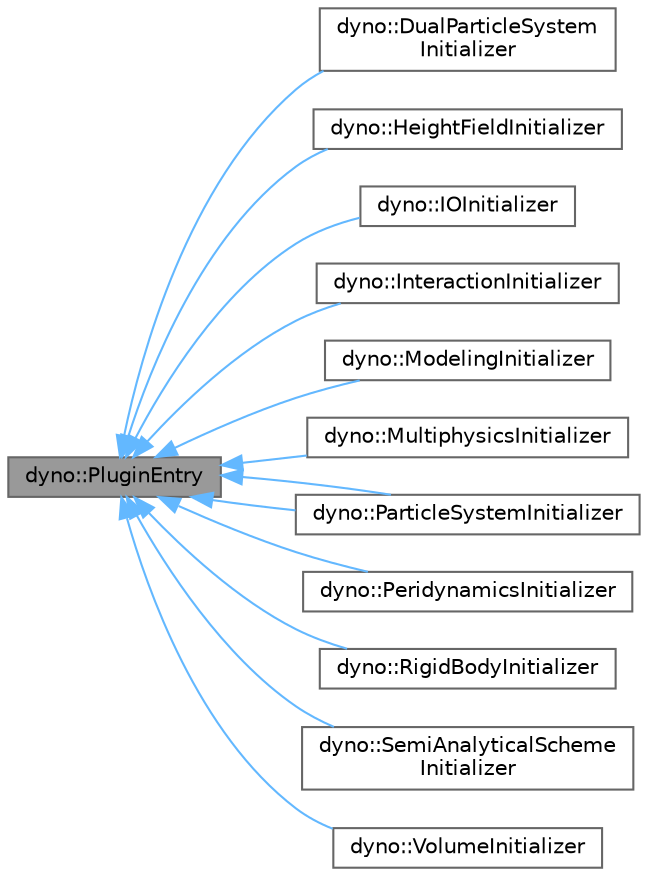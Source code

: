 digraph "dyno::PluginEntry"
{
 // LATEX_PDF_SIZE
  bgcolor="transparent";
  edge [fontname=Helvetica,fontsize=10,labelfontname=Helvetica,labelfontsize=10];
  node [fontname=Helvetica,fontsize=10,shape=box,height=0.2,width=0.4];
  rankdir="LR";
  Node1 [id="Node000001",label="dyno::PluginEntry",height=0.2,width=0.4,color="gray40", fillcolor="grey60", style="filled", fontcolor="black",tooltip=" "];
  Node1 -> Node2 [id="edge1_Node000001_Node000002",dir="back",color="steelblue1",style="solid",tooltip=" "];
  Node2 [id="Node000002",label="dyno::DualParticleSystem\lInitializer",height=0.2,width=0.4,color="gray40", fillcolor="white", style="filled",URL="$classdyno_1_1_dual_particle_system_initializer.html",tooltip=" "];
  Node1 -> Node3 [id="edge2_Node000001_Node000003",dir="back",color="steelblue1",style="solid",tooltip=" "];
  Node3 [id="Node000003",label="dyno::HeightFieldInitializer",height=0.2,width=0.4,color="gray40", fillcolor="white", style="filled",URL="$classdyno_1_1_height_field_initializer.html",tooltip=" "];
  Node1 -> Node4 [id="edge3_Node000001_Node000004",dir="back",color="steelblue1",style="solid",tooltip=" "];
  Node4 [id="Node000004",label="dyno::IOInitializer",height=0.2,width=0.4,color="gray40", fillcolor="white", style="filled",URL="$classdyno_1_1_i_o_initializer.html",tooltip=" "];
  Node1 -> Node5 [id="edge4_Node000001_Node000005",dir="back",color="steelblue1",style="solid",tooltip=" "];
  Node5 [id="Node000005",label="dyno::InteractionInitializer",height=0.2,width=0.4,color="gray40", fillcolor="white", style="filled",URL="$classdyno_1_1_interaction_initializer.html",tooltip=" "];
  Node1 -> Node6 [id="edge5_Node000001_Node000006",dir="back",color="steelblue1",style="solid",tooltip=" "];
  Node6 [id="Node000006",label="dyno::ModelingInitializer",height=0.2,width=0.4,color="gray40", fillcolor="white", style="filled",URL="$classdyno_1_1_modeling_initializer.html",tooltip=" "];
  Node1 -> Node7 [id="edge6_Node000001_Node000007",dir="back",color="steelblue1",style="solid",tooltip=" "];
  Node7 [id="Node000007",label="dyno::MultiphysicsInitializer",height=0.2,width=0.4,color="gray40", fillcolor="white", style="filled",URL="$classdyno_1_1_multiphysics_initializer.html",tooltip=" "];
  Node1 -> Node8 [id="edge7_Node000001_Node000008",dir="back",color="steelblue1",style="solid",tooltip=" "];
  Node8 [id="Node000008",label="dyno::ParticleSystemInitializer",height=0.2,width=0.4,color="gray40", fillcolor="white", style="filled",URL="$classdyno_1_1_particle_system_initializer.html",tooltip=" "];
  Node1 -> Node8 [id="edge8_Node000001_Node000008",dir="back",color="steelblue1",style="solid",tooltip=" "];
  Node1 -> Node9 [id="edge9_Node000001_Node000009",dir="back",color="steelblue1",style="solid",tooltip=" "];
  Node9 [id="Node000009",label="dyno::PeridynamicsInitializer",height=0.2,width=0.4,color="gray40", fillcolor="white", style="filled",URL="$classdyno_1_1_peridynamics_initializer.html",tooltip=" "];
  Node1 -> Node10 [id="edge10_Node000001_Node000010",dir="back",color="steelblue1",style="solid",tooltip=" "];
  Node10 [id="Node000010",label="dyno::RigidBodyInitializer",height=0.2,width=0.4,color="gray40", fillcolor="white", style="filled",URL="$classdyno_1_1_rigid_body_initializer.html",tooltip=" "];
  Node1 -> Node11 [id="edge11_Node000001_Node000011",dir="back",color="steelblue1",style="solid",tooltip=" "];
  Node11 [id="Node000011",label="dyno::SemiAnalyticalScheme\lInitializer",height=0.2,width=0.4,color="gray40", fillcolor="white", style="filled",URL="$classdyno_1_1_semi_analytical_scheme_initializer.html",tooltip=" "];
  Node1 -> Node12 [id="edge12_Node000001_Node000012",dir="back",color="steelblue1",style="solid",tooltip=" "];
  Node12 [id="Node000012",label="dyno::VolumeInitializer",height=0.2,width=0.4,color="gray40", fillcolor="white", style="filled",URL="$classdyno_1_1_volume_initializer.html",tooltip=" "];
}
